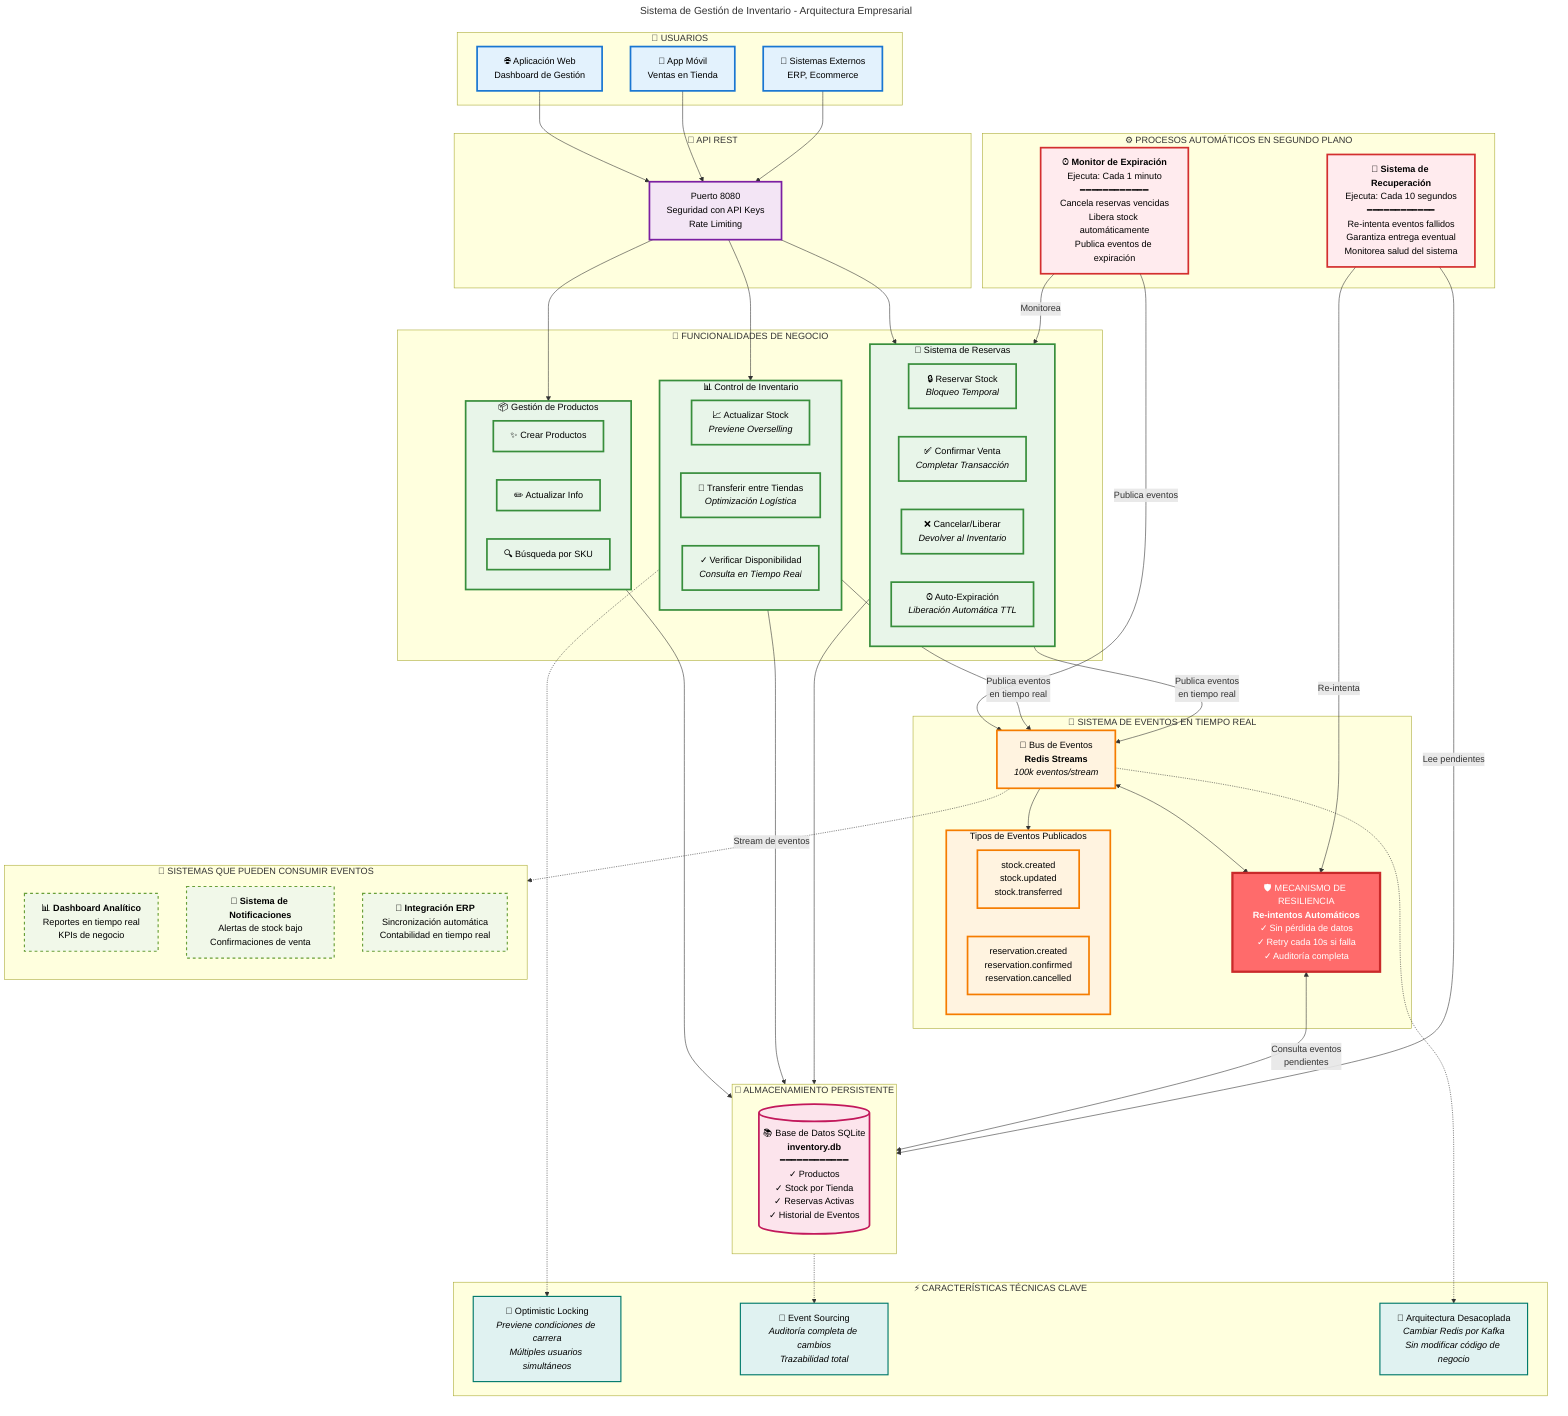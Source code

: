 ---
title: Sistema de Gestión de Inventario - Arquitectura Empresarial
---
graph TB
    %% ============================================
    %% CAPA DE USUARIOS Y CLIENTES
    %% ============================================
    subgraph USERS["👥 USUARIOS"]
        WEB["🌐 Aplicación Web<br/>Dashboard de Gestión"]
        MOBILE["📱 App Móvil<br/>Ventas en Tienda"]
        API_CLIENT["🔌 Sistemas Externos<br/>ERP, Ecommerce"]
    end

    %% ============================================
    %% CAPA DE API (PUNTO DE ENTRADA)
    %% ============================================
    subgraph API["🚪 API REST"]
        GATEWAY["Puerto 8080<br/>Seguridad con API Keys<br/>Rate Limiting"]
    end

    %% ============================================
    %% FUNCIONALIDADES DE NEGOCIO
    %% ============================================
    subgraph BUSINESS["💼 FUNCIONALIDADES DE NEGOCIO"]
        direction TB
        
        subgraph PRODUCTS["📦 Gestión de Productos"]
            PROD_CREATE["✨ Crear Productos"]
            PROD_UPDATE["✏️ Actualizar Info"]
            PROD_SEARCH["🔍 Búsqueda por SKU"]
        end
        
        subgraph INVENTORY["📊 Control de Inventario"]
            INV_UPDATE["📈 Actualizar Stock<br/><i>Previene Overselling</i>"]
            INV_TRANSFER["🔄 Transferir entre Tiendas<br/><i>Optimización Logística</i>"]
            INV_CHECK["✓ Verificar Disponibilidad<br/><i>Consulta en Tiempo Real</i>"]
        end
        
        subgraph RESERVATIONS["🎫 Sistema de Reservas"]
            RES_CREATE["🔒 Reservar Stock<br/><i>Bloqueo Temporal</i>"]
            RES_CONFIRM["✅ Confirmar Venta<br/><i>Completar Transacción</i>"]
            RES_CANCEL["❌ Cancelar/Liberar<br/><i>Devolver al Inventario</i>"]
            RES_AUTO["⏰ Auto-Expiración<br/><i>Liberación Automática TTL</i>"]
        end
    end

    %% ============================================
    %% SISTEMA DE EVENTOS (CORAZÓN DEL SISTEMA)
    %% ============================================
    subgraph EVENTS["📡 SISTEMA DE EVENTOS EN TIEMPO REAL"]
        direction LR
        
        EVENT_BUS["🚀 Bus de Eventos<br/><b>Redis Streams</b><br/><i>100k eventos/stream</i>"]
        
        subgraph EVENT_TYPES["Tipos de Eventos Publicados"]
            E1["stock.created<br/>stock.updated<br/>stock.transferred"]
            E2["reservation.created<br/>reservation.confirmed<br/>reservation.cancelled"]
        end
        
        RESILIENCE["🛡️ MECANISMO DE RESILIENCIA<br/><b>Re-intentos Automáticos</b><br/>✓ Sin pérdida de datos<br/>✓ Retry cada 10s si falla<br/>✓ Auditoría completa"]
    end

    %% ============================================
    %% BASE DE DATOS
    %% ============================================
    subgraph DATA["💾 ALMACENAMIENTO PERSISTENTE"]
        DB[("📚 Base de Datos SQLite<br/><b>inventory.db</b><br/>━━━━━━━━━━━━<br/>✓ Productos<br/>✓ Stock por Tienda<br/>✓ Reservas Activas<br/>✓ Historial de Eventos")]
    end

    %% ============================================
    %% PROCESOS AUTOMÁTICOS
    %% ============================================
    subgraph WORKERS["⚙️ PROCESOS AUTOMÁTICOS EN SEGUNDO PLANO"]
        direction TB
        
        WORKER1["⏰ <b>Monitor de Expiración</b><br/>Ejecuta: Cada 1 minuto<br/>━━━━━━━━━━━━<br/>Cancela reservas vencidas<br/>Libera stock automáticamente<br/>Publica eventos de expiración"]
        
        WORKER2["🔄 <b>Sistema de Recuperación</b><br/>Ejecuta: Cada 10 segundos<br/>━━━━━━━━━━━━<br/>Re-intenta eventos fallidos<br/>Garantiza entrega eventual<br/>Monitorea salud del sistema"]
    end

    %% ============================================
    %% CARACTERÍSTICAS TÉCNICAS
    %% ============================================
    subgraph FEATURES["⚡ CARACTERÍSTICAS TÉCNICAS CLAVE"]
        direction LR
        
        F1["🔐 Optimistic Locking<br/><i>Previene condiciones de carrera</i><br/><i>Múltiples usuarios simultáneos</i>"]
        F2["📝 Event Sourcing<br/><i>Auditoría completa de cambios</i><br/><i>Trazabilidad total</i>"]
        F3["🎯 Arquitectura Desacoplada<br/><i>Cambiar Redis por Kafka</i><br/><i>Sin modificar código de negocio</i>"]
    end

    %% ============================================
    %% CONSUMIDORES DE EVENTOS (FUTURO)
    %% ============================================
    subgraph CONSUMERS["🔌 SISTEMAS QUE PUEDEN CONSUMIR EVENTOS"]
        direction TB
        
        C1["📊 <b>Dashboard Analítico</b><br/>Reportes en tiempo real<br/>KPIs de negocio"]
        C2["📧 <b>Sistema de Notificaciones</b><br/>Alertas de stock bajo<br/>Confirmaciones de venta"]
        C3["🔗 <b>Integración ERP</b><br/>Sincronización automática<br/>Contabilidad en tiempo real"]
    end

    %% ============================================
    %% CONEXIONES PRINCIPALES
    %% ============================================
    
    %% Usuarios a API
    WEB --> GATEWAY
    MOBILE --> GATEWAY
    API_CLIENT --> GATEWAY
    
    %% API a Funcionalidades
    GATEWAY --> PRODUCTS
    GATEWAY --> INVENTORY
    GATEWAY --> RESERVATIONS
    
    %% Funcionalidades a Base de Datos
    PRODUCTS --> DATA
    INVENTORY --> DATA
    RESERVATIONS --> DATA
    
    %% Funcionalidades a Sistema de Eventos
    INVENTORY -->|"Publica eventos<br/>en tiempo real"| EVENT_BUS
    RESERVATIONS -->|"Publica eventos<br/>en tiempo real"| EVENT_BUS
    
    %% Sistema de Eventos
    EVENT_BUS --> EVENT_TYPES
    EVENT_BUS <--> RESILIENCE
    
    %% Resiliencia a BD (para retry)
    RESILIENCE <-->|"Consulta eventos<br/>pendientes"| DATA
    
    %% Workers
    WORKER1 -->|"Monitorea"| RESERVATIONS
    WORKER1 -->|"Publica eventos"| EVENT_BUS
    
    WORKER2 -->|"Re-intenta"| RESILIENCE
    WORKER2 -->|"Lee pendientes"| DATA
    
    %% Consumidores de Eventos
    EVENT_BUS -.->|"Stream de eventos"| CONSUMERS
    
    %% Características técnicas vinculadas
    INVENTORY -.-> F1
    DATA -.-> F2
    EVENT_BUS -.-> F3

    %% ============================================
    %% ESTILOS Y COLORES
    %% ============================================
    
    classDef userLayer fill:#E3F2FD,stroke:#1976D2,stroke-width:3px,color:#000
    classDef apiLayer fill:#F3E5F5,stroke:#7B1FA2,stroke-width:3px,color:#000
    classDef businessLayer fill:#E8F5E9,stroke:#388E3C,stroke-width:3px,color:#000
    classDef eventLayer fill:#FFF3E0,stroke:#F57C00,stroke-width:3px,color:#000
    classDef dataLayer fill:#FCE4EC,stroke:#C2185B,stroke-width:3px,color:#000
    classDef workerLayer fill:#FFEBEE,stroke:#D32F2F,stroke-width:3px,color:#000
    classDef featureLayer fill:#E0F2F1,stroke:#00796B,stroke-width:2px,color:#000
    classDef consumerLayer fill:#F1F8E9,stroke:#689F38,stroke-width:2px,color:#000,stroke-dasharray: 5 5
    classDef resilience fill:#FF6B6B,stroke:#C92A2A,stroke-width:4px,color:#fff
    
    class WEB,MOBILE,API_CLIENT userLayer
    class GATEWAY apiLayer
    class PRODUCTS,INVENTORY,RESERVATIONS,PROD_CREATE,PROD_UPDATE,PROD_SEARCH,INV_UPDATE,INV_TRANSFER,INV_CHECK,RES_CREATE,RES_CONFIRM,RES_CANCEL,RES_AUTO businessLayer
    class EVENT_BUS,EVENT_TYPES,E1,E2 eventLayer
    class DB dataLayer
    class WORKER1,WORKER2 workerLayer
    class F1,F2,F3 featureLayer
    class C1,C2,C3 consumerLayer
    class RESILIENCE resilience